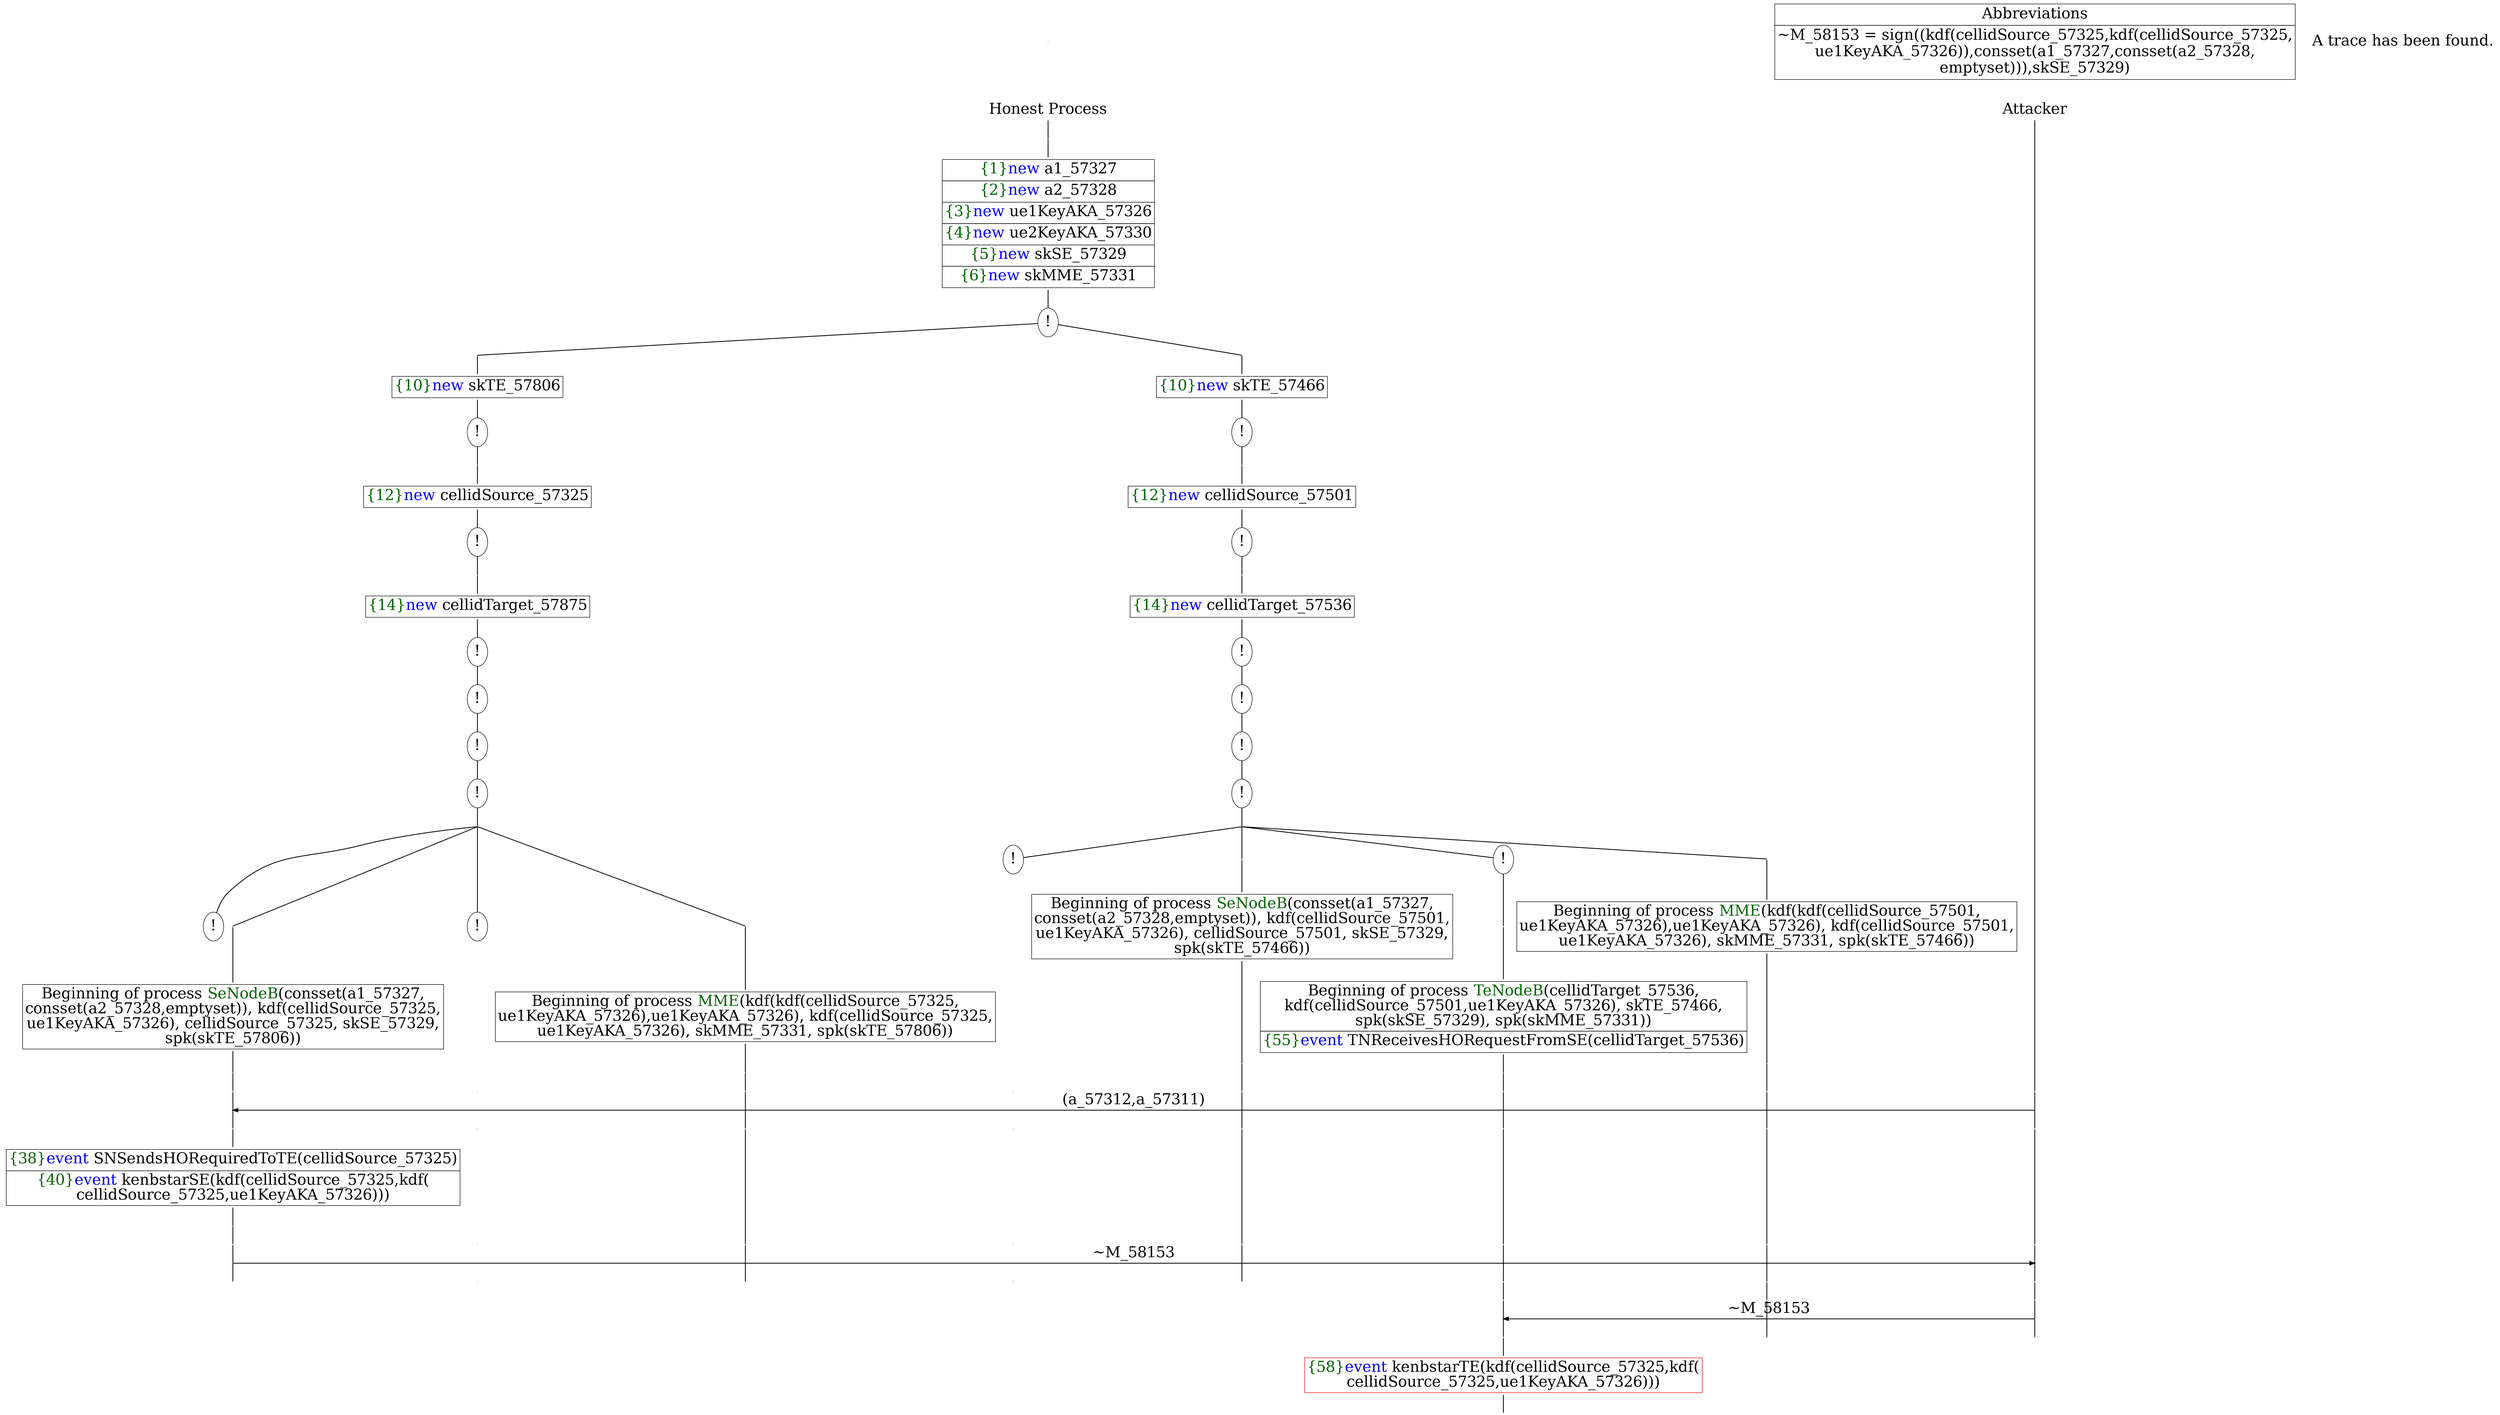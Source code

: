 digraph {
graph [ordering = out]
edge [arrowhead = none, penwidth = 1.6, fontsize = 30]
node [shape = point, width = 0, height = 0, fontsize = 30]
Trace<br/>
[label = <A trace has been found.<br/>
>, shape = plaintext]
P0__0 [label = "Honest Process", shape = plaintext]
P__0 [label = "Attacker", shape = plaintext]
Trace -> P0__0 [label = "", style = invisible, weight = 100]{rank = same; P0__0 P__0}
P0__0 -> P0__1 [label = <>, weight = 100]
P0__1 -> P0__2 [label = <>, weight = 100]
P0__2 [shape = plaintext, label = <<TABLE BORDER="0" CELLBORDER="1" CELLSPACING="0" CELLPADDING="4"> <TR><TD><FONT COLOR="darkgreen">{1}</FONT><FONT COLOR="blue">new </FONT>a1_57327</TD></TR><TR><TD><FONT COLOR="darkgreen">{2}</FONT><FONT COLOR="blue">new </FONT>a2_57328</TD></TR><TR><TD><FONT COLOR="darkgreen">{3}</FONT><FONT COLOR="blue">new </FONT>ue1KeyAKA_57326</TD></TR><TR><TD><FONT COLOR="darkgreen">{4}</FONT><FONT COLOR="blue">new </FONT>ue2KeyAKA_57330</TD></TR><TR><TD><FONT COLOR="darkgreen">{5}</FONT><FONT COLOR="blue">new </FONT>skSE_57329</TD></TR><TR><TD><FONT COLOR="darkgreen">{6}</FONT><FONT COLOR="blue">new </FONT>skMME_57331</TD></TR></TABLE>>]
P0__2 -> P0__3 [label = <>, weight = 100]
P0__3 [label = "!", shape = ellipse]
{rank = same; P0_1__3 P0_0__3}
P0_1__3 [label = "", fixedsize = false, width = 0, height = 0, shape = none]
P0__3 -> P0_1__3 [label = <>]
P0_0__3 [label = "", fixedsize = false, width = 0, height = 0, shape = none]
P0__3 -> P0_0__3 [label = <>]
P0_0__3 -> P0_0__4 [label = <>, weight = 100]
P0_0__4 [shape = plaintext, label = <<TABLE BORDER="0" CELLBORDER="1" CELLSPACING="0" CELLPADDING="4"> <TR><TD><FONT COLOR="darkgreen">{10}</FONT><FONT COLOR="blue">new </FONT>skTE_57466</TD></TR></TABLE>>]
P0_0__4 -> P0_0__5 [label = <>, weight = 100]
P0_0__5 [label = "!", shape = ellipse]
P0_0_0__5 [label = "", fixedsize = false, width = 0, height = 0, shape = none]
P0_0__5 -> P0_0_0__5 [label = <>, weight = 100]
P0_0_0__5 -> P0_0_0__6 [label = <>, weight = 100]
P0_0_0__6 [shape = plaintext, label = <<TABLE BORDER="0" CELLBORDER="1" CELLSPACING="0" CELLPADDING="4"> <TR><TD><FONT COLOR="darkgreen">{12}</FONT><FONT COLOR="blue">new </FONT>cellidSource_57501</TD></TR></TABLE>>]
P0_0_0__6 -> P0_0_0__7 [label = <>, weight = 100]
P0_0_0__7 [label = "!", shape = ellipse]
P0_0_0_0__7 [label = "", fixedsize = false, width = 0, height = 0, shape = none]
P0_0_0__7 -> P0_0_0_0__7 [label = <>, weight = 100]
P0_0_0_0__7 -> P0_0_0_0__8 [label = <>, weight = 100]
P0_0_0_0__8 [shape = plaintext, label = <<TABLE BORDER="0" CELLBORDER="1" CELLSPACING="0" CELLPADDING="4"> <TR><TD><FONT COLOR="darkgreen">{14}</FONT><FONT COLOR="blue">new </FONT>cellidTarget_57536</TD></TR></TABLE>>]
P0_0_0_0__8 -> P0_0_0_0__9 [label = <>, weight = 100]
P0_0_0_0__9 [label = "!", shape = ellipse]
P0_0_0_0_0__9 [label = "", fixedsize = false, width = 0, height = 0, shape = none]
P0_0_0_0__9 -> P0_0_0_0_0__9 [label = <>, weight = 100]
P0_0_0_0_0__9 [label = "!", shape = ellipse]
P0_0_0_0_0_0__9 [label = "", fixedsize = false, width = 0, height = 0, shape = none]
P0_0_0_0_0__9 -> P0_0_0_0_0_0__9 [label = <>, weight = 100]
P0_0_0_0_0_0__9 [label = "!", shape = ellipse]
P0_0_0_0_0_0_0__9 [label = "", fixedsize = false, width = 0, height = 0, shape = none]
P0_0_0_0_0_0__9 -> P0_0_0_0_0_0_0__9 [label = <>, weight = 100]
P0_0_0_0_0_0_0__9 [label = "!", shape = ellipse]
P0_0_0_0_0_0_0_0__9 [label = "", fixedsize = false, width = 0, height = 0, shape = none]
P0_0_0_0_0_0_0__9 -> P0_0_0_0_0_0_0_0__9 [label = <>, weight = 100]
/*RPar */
P0_0_0_0_0_0_0_0__9 -> P0_0_0_0_0_0_0_0_3__9 [label = <>]
P0_0_0_0_0_0_0_0__9 -> P0_0_0_0_0_0_0_0_2__9 [label = <>]
P0_0_0_0_0_0_0_0__9 -> P0_0_0_0_0_0_0_0_1__9 [label = <>]
P0_0_0_0_0_0_0_0__9 -> P0_0_0_0_0_0_0_0_0__9 [label = <>]
P0_0_0_0_0_0_0_0__9 [label = "", fixedsize = false, width = 0, height = 0, shape = none]
{rank = same; P0_0_0_0_0_0_0_0_0__9 P0_0_0_0_0_0_0_0_1__9 P0_0_0_0_0_0_0_0_2__9 P0_0_0_0_0_0_0_0_3__9}
P0_0_0_0_0_0_0_0_0__9 -> P0_0_0_0_0_0_0_0_0__10 [label = <>, weight = 100]
P0_0_0_0_0_0_0_0_0__10 [shape = plaintext, label = <<TABLE BORDER="0" CELLBORDER="1" CELLSPACING="0" CELLPADDING="4"> <TR><TD>Beginning of process <FONT COLOR="darkgreen">MME</FONT>(kdf(kdf(cellidSource_57501,<br/>
ue1KeyAKA_57326),ue1KeyAKA_57326), kdf(cellidSource_57501,<br/>
ue1KeyAKA_57326), skMME_57331, spk(skTE_57466))<br/>
</TD></TR></TABLE>>]
P0_0_0_0_0_0_0_0_0__10 -> P0_0_0_0_0_0_0_0_0__11 [label = <>, weight = 100]
P0_0_0_0_0_0_0_0_1__9 [label = "!", shape = ellipse]
P0_0_0_0_0_0_0_0_1_0__9 [label = "", fixedsize = false, width = 0, height = 0, shape = none]
P0_0_0_0_0_0_0_0_1__9 -> P0_0_0_0_0_0_0_0_1_0__9 [label = <>, weight = 100]
P0_0_0_0_0_0_0_0_1_0__9 -> P0_0_0_0_0_0_0_0_1_0__10 [label = <>, weight = 100]
P0_0_0_0_0_0_0_0_1_0__10 [shape = plaintext, label = <<TABLE BORDER="0" CELLBORDER="1" CELLSPACING="0" CELLPADDING="4"> <TR><TD>Beginning of process <FONT COLOR="darkgreen">TeNodeB</FONT>(cellidTarget_57536,<br/>
kdf(cellidSource_57501,ue1KeyAKA_57326), skTE_57466,<br/>
spk(skSE_57329), spk(skMME_57331))</TD></TR><TR><TD><FONT COLOR="darkgreen">{55}</FONT><FONT COLOR="blue">event</FONT> TNReceivesHORequestFromSE(cellidTarget_57536)<br/>
</TD></TR></TABLE>>]
P0_0_0_0_0_0_0_0_1_0__10 -> P0_0_0_0_0_0_0_0_1_0__11 [label = <>, weight = 100]
P0_0_0_0_0_0_0_0_2__9 -> P0_0_0_0_0_0_0_0_2__10 [label = <>, weight = 100]
P0_0_0_0_0_0_0_0_2__10 [shape = plaintext, label = <<TABLE BORDER="0" CELLBORDER="1" CELLSPACING="0" CELLPADDING="4"> <TR><TD>Beginning of process <FONT COLOR="darkgreen">SeNodeB</FONT>(consset(a1_57327,<br/>
consset(a2_57328,emptyset)), kdf(cellidSource_57501,<br/>
ue1KeyAKA_57326), cellidSource_57501, skSE_57329,<br/>
spk(skTE_57466))</TD></TR></TABLE>>]
P0_0_0_0_0_0_0_0_2__10 -> P0_0_0_0_0_0_0_0_2__11 [label = <>, weight = 100]
P0_0_0_0_0_0_0_0_3__9 [label = "!", shape = ellipse]
P0_1__3 -> P0_1__4 [label = <>, weight = 100]
P0_1__4 [shape = plaintext, label = <<TABLE BORDER="0" CELLBORDER="1" CELLSPACING="0" CELLPADDING="4"> <TR><TD><FONT COLOR="darkgreen">{10}</FONT><FONT COLOR="blue">new </FONT>skTE_57806</TD></TR></TABLE>>]
P0_1__4 -> P0_1__5 [label = <>, weight = 100]
P0_1__5 [label = "!", shape = ellipse]
P0_1_0__5 [label = "", fixedsize = false, width = 0, height = 0, shape = none]
P0_1__5 -> P0_1_0__5 [label = <>, weight = 100]
P0_1_0__5 -> P0_1_0__6 [label = <>, weight = 100]
P0_1_0__6 [shape = plaintext, label = <<TABLE BORDER="0" CELLBORDER="1" CELLSPACING="0" CELLPADDING="4"> <TR><TD><FONT COLOR="darkgreen">{12}</FONT><FONT COLOR="blue">new </FONT>cellidSource_57325</TD></TR></TABLE>>]
P0_1_0__6 -> P0_1_0__7 [label = <>, weight = 100]
P0_1_0__7 [label = "!", shape = ellipse]
P0_1_0_0__7 [label = "", fixedsize = false, width = 0, height = 0, shape = none]
P0_1_0__7 -> P0_1_0_0__7 [label = <>, weight = 100]
P0_1_0_0__7 -> P0_1_0_0__8 [label = <>, weight = 100]
P0_1_0_0__8 [shape = plaintext, label = <<TABLE BORDER="0" CELLBORDER="1" CELLSPACING="0" CELLPADDING="4"> <TR><TD><FONT COLOR="darkgreen">{14}</FONT><FONT COLOR="blue">new </FONT>cellidTarget_57875</TD></TR></TABLE>>]
P0_1_0_0__8 -> P0_1_0_0__9 [label = <>, weight = 100]
P0_1_0_0__9 [label = "!", shape = ellipse]
P0_1_0_0_0__9 [label = "", fixedsize = false, width = 0, height = 0, shape = none]
P0_1_0_0__9 -> P0_1_0_0_0__9 [label = <>, weight = 100]
P0_1_0_0_0__9 [label = "!", shape = ellipse]
P0_1_0_0_0_0__9 [label = "", fixedsize = false, width = 0, height = 0, shape = none]
P0_1_0_0_0__9 -> P0_1_0_0_0_0__9 [label = <>, weight = 100]
P0_1_0_0_0_0__9 [label = "!", shape = ellipse]
P0_1_0_0_0_0_0__9 [label = "", fixedsize = false, width = 0, height = 0, shape = none]
P0_1_0_0_0_0__9 -> P0_1_0_0_0_0_0__9 [label = <>, weight = 100]
P0_1_0_0_0_0_0__9 [label = "!", shape = ellipse]
P0_1_0_0_0_0_0_0__9 [label = "", fixedsize = false, width = 0, height = 0, shape = none]
P0_1_0_0_0_0_0__9 -> P0_1_0_0_0_0_0_0__9 [label = <>, weight = 100]
/*RPar */
P0_1_0_0_0_0_0_0__9 -> P0_1_0_0_0_0_0_0_3__9 [label = <>]
P0_1_0_0_0_0_0_0__9 -> P0_1_0_0_0_0_0_0_2__9 [label = <>]
P0_1_0_0_0_0_0_0__9 -> P0_1_0_0_0_0_0_0_1__9 [label = <>]
P0_1_0_0_0_0_0_0__9 -> P0_1_0_0_0_0_0_0_0__9 [label = <>]
P0_1_0_0_0_0_0_0__9 [label = "", fixedsize = false, width = 0, height = 0, shape = none]
{rank = same; P0_1_0_0_0_0_0_0_0__9 P0_1_0_0_0_0_0_0_1__9 P0_1_0_0_0_0_0_0_2__9 P0_1_0_0_0_0_0_0_3__9}
P0_1_0_0_0_0_0_0_0__9 -> P0_1_0_0_0_0_0_0_0__10 [label = <>, weight = 100]
P0_1_0_0_0_0_0_0_0__10 [shape = plaintext, label = <<TABLE BORDER="0" CELLBORDER="1" CELLSPACING="0" CELLPADDING="4"> <TR><TD>Beginning of process <FONT COLOR="darkgreen">MME</FONT>(kdf(kdf(cellidSource_57325,<br/>
ue1KeyAKA_57326),ue1KeyAKA_57326), kdf(cellidSource_57325,<br/>
ue1KeyAKA_57326), skMME_57331, spk(skTE_57806))<br/>
</TD></TR></TABLE>>]
P0_1_0_0_0_0_0_0_0__10 -> P0_1_0_0_0_0_0_0_0__11 [label = <>, weight = 100]
P0_1_0_0_0_0_0_0_1__9 [label = "!", shape = ellipse]
P0_1_0_0_0_0_0_0_2__9 -> P0_1_0_0_0_0_0_0_2__10 [label = <>, weight = 100]
P0_1_0_0_0_0_0_0_2__10 [shape = plaintext, label = <<TABLE BORDER="0" CELLBORDER="1" CELLSPACING="0" CELLPADDING="4"> <TR><TD>Beginning of process <FONT COLOR="darkgreen">SeNodeB</FONT>(consset(a1_57327,<br/>
consset(a2_57328,emptyset)), kdf(cellidSource_57325,<br/>
ue1KeyAKA_57326), cellidSource_57325, skSE_57329,<br/>
spk(skTE_57806))</TD></TR></TABLE>>]
P0_1_0_0_0_0_0_0_2__10 -> P0_1_0_0_0_0_0_0_2__11 [label = <>, weight = 100]
P0_1_0_0_0_0_0_0_3__9 [label = "!", shape = ellipse]
P0_1_0_0_0_0_0_0_2__11 -> P0_1_0_0_0_0_0_0_2__12 [label = <>, weight = 100]
P0_1_0_0_0_0_0_0_1__10 [label = "", style = invisible]
P0_1_0_0_0_0_0_0_1__9 -> P0_1_0_0_0_0_0_0_1__10 [label = <>, weight = 100, style = invisible]
P0_1_0_0_0_0_0_0_0__11 -> P0_1_0_0_0_0_0_0_0__12 [label = <>, weight = 100]
P0_0_0_0_0_0_0_0_3__10 [label = "", style = invisible]
P0_0_0_0_0_0_0_0_3__9 -> P0_0_0_0_0_0_0_0_3__10 [label = <>, weight = 100, style = invisible]
P0_0_0_0_0_0_0_0_2__11 -> P0_0_0_0_0_0_0_0_2__12 [label = <>, weight = 100]
P0_0_0_0_0_0_0_0_1_0__11 -> P0_0_0_0_0_0_0_0_1_0__12 [label = <>, weight = 100]
P0_0_0_0_0_0_0_0_0__11 -> P0_0_0_0_0_0_0_0_0__12 [label = <>, weight = 100]
P__0 -> P__1 [label = <>, weight = 100]
{rank = same; P__1 P0_0_0_0_0_0_0_0_0__12 P0_0_0_0_0_0_0_0_1_0__12 P0_0_0_0_0_0_0_0_2__12 P0_0_0_0_0_0_0_0_3__10 P0_1_0_0_0_0_0_0_0__12 P0_1_0_0_0_0_0_0_1__10 P0_1_0_0_0_0_0_0_2__12}
P0_1_0_0_0_0_0_0_2__12 -> P0_1_0_0_0_0_0_0_2__13 [label = <>, weight = 100]
P__1 -> P__2 [label = <>, weight = 100]
{rank = same; P__2 P0_1_0_0_0_0_0_0_2__13}
P0_1_0_0_0_0_0_0_2__13 -> P__2 [label = <(a_57312,a_57311)>, dir = back, arrowhead = normal]
P0_1_0_0_0_0_0_0_2__13 -> P0_1_0_0_0_0_0_0_2__14 [label = <>, weight = 100]
P0_1_0_0_0_0_0_0_1__11 [label = "", style = invisible]
P0_1_0_0_0_0_0_0_1__10 -> P0_1_0_0_0_0_0_0_1__11 [label = <>, weight = 100, style = invisible]
P0_1_0_0_0_0_0_0_0__12 -> P0_1_0_0_0_0_0_0_0__13 [label = <>, weight = 100]
P0_0_0_0_0_0_0_0_3__11 [label = "", style = invisible]
P0_0_0_0_0_0_0_0_3__10 -> P0_0_0_0_0_0_0_0_3__11 [label = <>, weight = 100, style = invisible]
P0_0_0_0_0_0_0_0_2__12 -> P0_0_0_0_0_0_0_0_2__13 [label = <>, weight = 100]
P0_0_0_0_0_0_0_0_1_0__12 -> P0_0_0_0_0_0_0_0_1_0__13 [label = <>, weight = 100]
P0_0_0_0_0_0_0_0_0__12 -> P0_0_0_0_0_0_0_0_0__13 [label = <>, weight = 100]
P__2 -> P__3 [label = <>, weight = 100]
{rank = same; P__3 P0_0_0_0_0_0_0_0_0__13 P0_0_0_0_0_0_0_0_1_0__13 P0_0_0_0_0_0_0_0_2__13 P0_0_0_0_0_0_0_0_3__11 P0_1_0_0_0_0_0_0_0__13 P0_1_0_0_0_0_0_0_1__11 P0_1_0_0_0_0_0_0_2__14}
P0_1_0_0_0_0_0_0_2__14 -> P0_1_0_0_0_0_0_0_2__15 [label = <>, weight = 100]
P0_1_0_0_0_0_0_0_2__15 [shape = plaintext, label = <<TABLE BORDER="0" CELLBORDER="1" CELLSPACING="0" CELLPADDING="4"> <TR><TD><FONT COLOR="darkgreen">{38}</FONT><FONT COLOR="blue">event</FONT> SNSendsHORequiredToTE(cellidSource_57325)<br/>
</TD></TR><TR><TD><FONT COLOR="darkgreen">{40}</FONT><FONT COLOR="blue">event</FONT> kenbstarSE(kdf(cellidSource_57325,kdf(<br/>
cellidSource_57325,ue1KeyAKA_57326)))</TD></TR></TABLE>>]
P0_1_0_0_0_0_0_0_2__15 -> P0_1_0_0_0_0_0_0_2__16 [label = <>, weight = 100]
P0_1_0_0_0_0_0_0_2__16 -> P0_1_0_0_0_0_0_0_2__17 [label = <>, weight = 100]
P0_1_0_0_0_0_0_0_1__12 [label = "", style = invisible]
P0_1_0_0_0_0_0_0_1__11 -> P0_1_0_0_0_0_0_0_1__12 [label = <>, weight = 100, style = invisible]
P0_1_0_0_0_0_0_0_0__13 -> P0_1_0_0_0_0_0_0_0__14 [label = <>, weight = 100]
P0_0_0_0_0_0_0_0_3__12 [label = "", style = invisible]
P0_0_0_0_0_0_0_0_3__11 -> P0_0_0_0_0_0_0_0_3__12 [label = <>, weight = 100, style = invisible]
P0_0_0_0_0_0_0_0_2__13 -> P0_0_0_0_0_0_0_0_2__14 [label = <>, weight = 100]
P0_0_0_0_0_0_0_0_1_0__13 -> P0_0_0_0_0_0_0_0_1_0__14 [label = <>, weight = 100]
P0_0_0_0_0_0_0_0_0__13 -> P0_0_0_0_0_0_0_0_0__14 [label = <>, weight = 100]
P__3 -> P__4 [label = <>, weight = 100]
{rank = same; P__4 P0_0_0_0_0_0_0_0_0__14 P0_0_0_0_0_0_0_0_1_0__14 P0_0_0_0_0_0_0_0_2__14 P0_0_0_0_0_0_0_0_3__12 P0_1_0_0_0_0_0_0_0__14 P0_1_0_0_0_0_0_0_1__12 P0_1_0_0_0_0_0_0_2__17}
P0_1_0_0_0_0_0_0_2__17 -> P0_1_0_0_0_0_0_0_2__18 [label = <>, weight = 100]
P__4 -> P__5 [label = <>, weight = 100]
{rank = same; P__5 P0_1_0_0_0_0_0_0_2__18}
P0_1_0_0_0_0_0_0_2__18 -> P__5 [label = <~M_58153>, arrowhead = normal]
P0_1_0_0_0_0_0_0_2__18 -> P0_1_0_0_0_0_0_0_2__19 [label = <>, weight = 100]
P0_1_0_0_0_0_0_0_1__13 [label = "", style = invisible]
P0_1_0_0_0_0_0_0_1__12 -> P0_1_0_0_0_0_0_0_1__13 [label = <>, weight = 100, style = invisible]
P0_1_0_0_0_0_0_0_0__14 -> P0_1_0_0_0_0_0_0_0__15 [label = <>, weight = 100]
P0_0_0_0_0_0_0_0_3__13 [label = "", style = invisible]
P0_0_0_0_0_0_0_0_3__12 -> P0_0_0_0_0_0_0_0_3__13 [label = <>, weight = 100, style = invisible]
P0_0_0_0_0_0_0_0_2__14 -> P0_0_0_0_0_0_0_0_2__15 [label = <>, weight = 100]
P0_0_0_0_0_0_0_0_1_0__14 -> P0_0_0_0_0_0_0_0_1_0__15 [label = <>, weight = 100]
P0_0_0_0_0_0_0_0_0__14 -> P0_0_0_0_0_0_0_0_0__15 [label = <>, weight = 100]
P__5 -> P__6 [label = <>, weight = 100]
{rank = same; P__6 P0_0_0_0_0_0_0_0_0__15 P0_0_0_0_0_0_0_0_1_0__15 P0_0_0_0_0_0_0_0_2__15 P0_0_0_0_0_0_0_0_3__13 P0_1_0_0_0_0_0_0_0__15 P0_1_0_0_0_0_0_0_1__13 P0_1_0_0_0_0_0_0_2__19}
P0_0_0_0_0_0_0_0_1_0__15 -> P0_0_0_0_0_0_0_0_1_0__16 [label = <>, weight = 100]
P0_0_0_0_0_0_0_0_0__15 -> P0_0_0_0_0_0_0_0_0__16 [label = <>, weight = 100]
P__6 -> P__7 [label = <>, weight = 100]
{rank = same; P__7 P0_0_0_0_0_0_0_0_0__16 P0_0_0_0_0_0_0_0_1_0__16}
P0_0_0_0_0_0_0_0_1_0__16 -> P0_0_0_0_0_0_0_0_1_0__17 [label = <>, weight = 100]
P__7 -> P__8 [label = <>, weight = 100]
{rank = same; P__8 P0_0_0_0_0_0_0_0_1_0__17}
P0_0_0_0_0_0_0_0_1_0__17 -> P__8 [label = <~M_58153>, dir = back, arrowhead = normal]
P0_0_0_0_0_0_0_0_1_0__17 -> P0_0_0_0_0_0_0_0_1_0__18 [label = <>, weight = 100]
P0_0_0_0_0_0_0_0_0__16 -> P0_0_0_0_0_0_0_0_0__17 [label = <>, weight = 100]
P__8 -> P__9 [label = <>, weight = 100]
{rank = same; P__9 P0_0_0_0_0_0_0_0_0__17 P0_0_0_0_0_0_0_0_1_0__18}
P0_0_0_0_0_0_0_0_1_0__18 -> P0_0_0_0_0_0_0_0_1_0__19 [label = <>, weight = 100]
P0_0_0_0_0_0_0_0_1_0__19 [color = red, shape = plaintext, label = <<TABLE BORDER="0" CELLBORDER="1" CELLSPACING="0" CELLPADDING="4"> <TR><TD><FONT COLOR="darkgreen">{58}</FONT><FONT COLOR="blue">event</FONT> kenbstarTE(kdf(cellidSource_57325,kdf(<br/>
cellidSource_57325,ue1KeyAKA_57326)))</TD></TR></TABLE>>]
P0_0_0_0_0_0_0_0_1_0__19 -> P0_0_0_0_0_0_0_0_1_0__20 [label = <>, weight = 100]
Abbrev [shape = plaintext, label = <<TABLE BORDER="0" CELLBORDER="1" CELLSPACING="0" CELLPADDING="4"><TR> <TD> Abbreviations </TD></TR><TR><TD>~M_58153 = sign((kdf(cellidSource_57325,kdf(cellidSource_57325,<br/>
ue1KeyAKA_57326)),consset(a1_57327,consset(a2_57328,<br/>
emptyset))),skSE_57329)</TD></TR></TABLE>>]Abbrev -> P__0 [style = invisible, weight =100]}